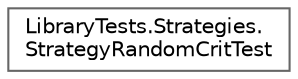 digraph "Graphical Class Hierarchy"
{
 // INTERACTIVE_SVG=YES
 // LATEX_PDF_SIZE
  bgcolor="transparent";
  edge [fontname=Helvetica,fontsize=10,labelfontname=Helvetica,labelfontsize=10];
  node [fontname=Helvetica,fontsize=10,shape=box,height=0.2,width=0.4];
  rankdir="LR";
  Node0 [id="Node000000",label="LibraryTests.Strategies.\lStrategyRandomCritTest",height=0.2,width=0.4,color="grey40", fillcolor="white", style="filled",URL="$classLibraryTests_1_1Strategies_1_1StrategyRandomCritTest.html",tooltip=" "];
}
